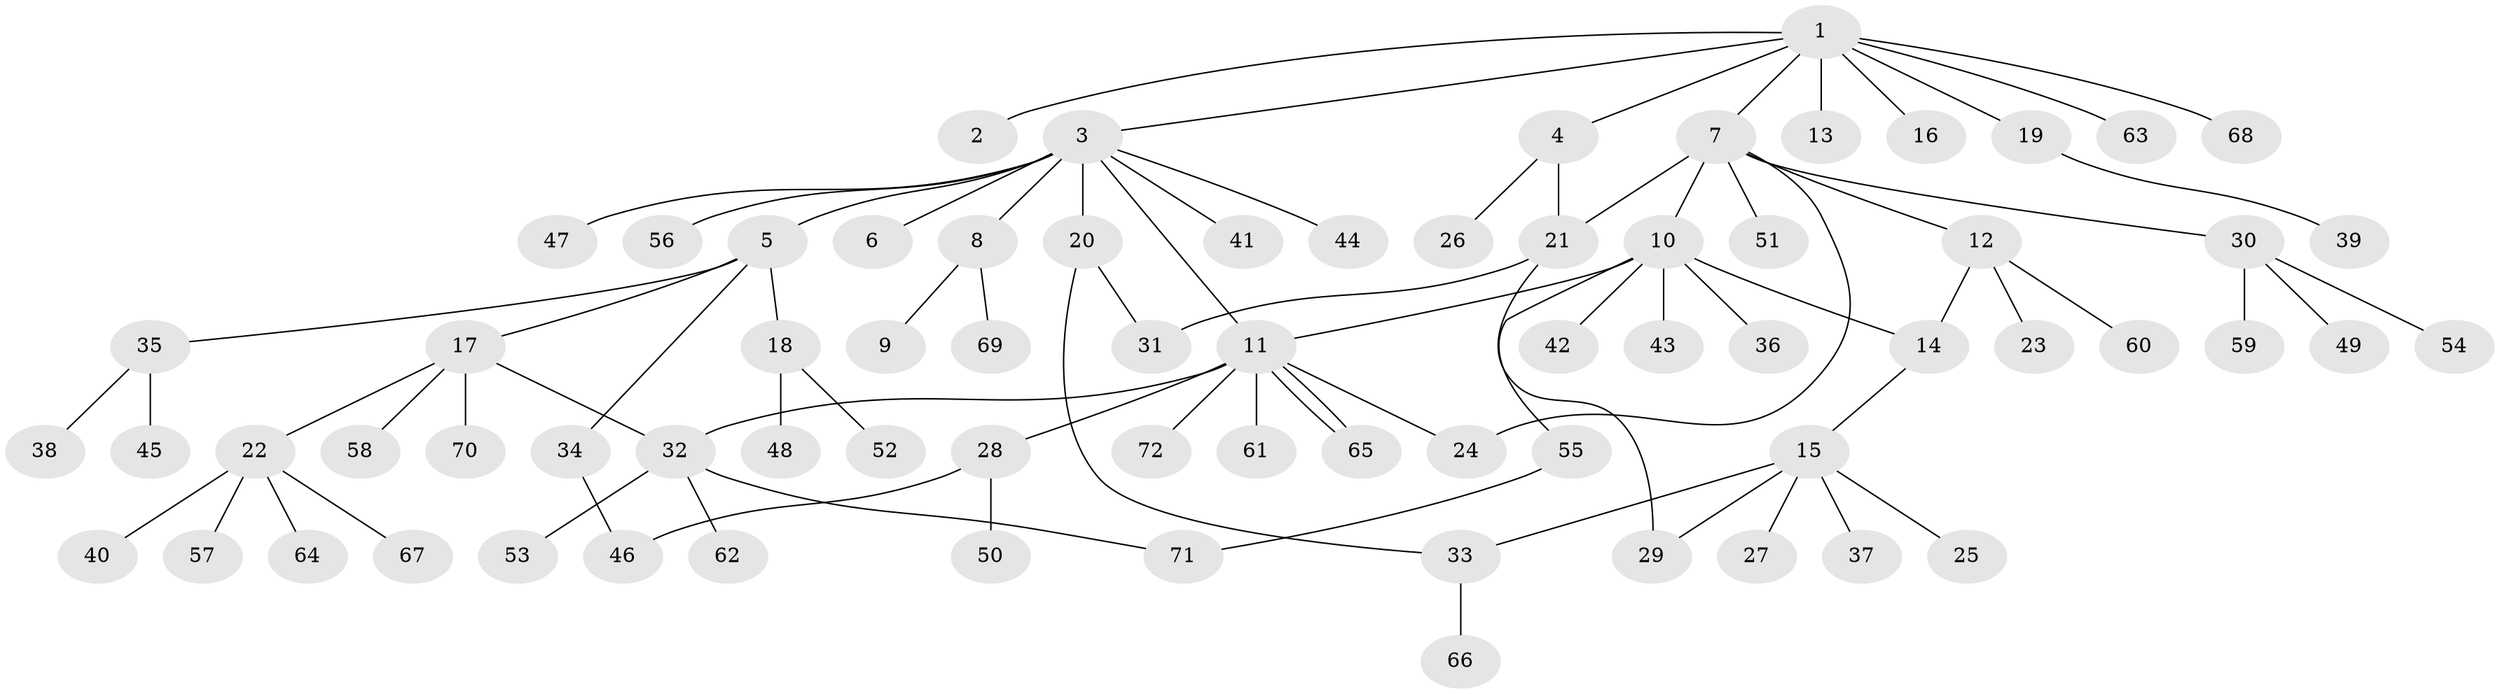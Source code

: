 // Generated by graph-tools (version 1.1) at 2025/49/03/09/25 03:49:50]
// undirected, 72 vertices, 82 edges
graph export_dot {
graph [start="1"]
  node [color=gray90,style=filled];
  1;
  2;
  3;
  4;
  5;
  6;
  7;
  8;
  9;
  10;
  11;
  12;
  13;
  14;
  15;
  16;
  17;
  18;
  19;
  20;
  21;
  22;
  23;
  24;
  25;
  26;
  27;
  28;
  29;
  30;
  31;
  32;
  33;
  34;
  35;
  36;
  37;
  38;
  39;
  40;
  41;
  42;
  43;
  44;
  45;
  46;
  47;
  48;
  49;
  50;
  51;
  52;
  53;
  54;
  55;
  56;
  57;
  58;
  59;
  60;
  61;
  62;
  63;
  64;
  65;
  66;
  67;
  68;
  69;
  70;
  71;
  72;
  1 -- 2;
  1 -- 3;
  1 -- 4;
  1 -- 7;
  1 -- 13;
  1 -- 16;
  1 -- 19;
  1 -- 63;
  1 -- 68;
  3 -- 5;
  3 -- 6;
  3 -- 8;
  3 -- 11;
  3 -- 20;
  3 -- 41;
  3 -- 44;
  3 -- 47;
  3 -- 56;
  4 -- 21;
  4 -- 26;
  5 -- 17;
  5 -- 18;
  5 -- 34;
  5 -- 35;
  7 -- 10;
  7 -- 12;
  7 -- 21;
  7 -- 24;
  7 -- 30;
  7 -- 51;
  8 -- 9;
  8 -- 69;
  10 -- 11;
  10 -- 14;
  10 -- 36;
  10 -- 42;
  10 -- 43;
  10 -- 55;
  11 -- 24;
  11 -- 28;
  11 -- 32;
  11 -- 61;
  11 -- 65;
  11 -- 65;
  11 -- 72;
  12 -- 14;
  12 -- 23;
  12 -- 60;
  14 -- 15;
  15 -- 25;
  15 -- 27;
  15 -- 29;
  15 -- 33;
  15 -- 37;
  17 -- 22;
  17 -- 32;
  17 -- 58;
  17 -- 70;
  18 -- 48;
  18 -- 52;
  19 -- 39;
  20 -- 31;
  20 -- 33;
  21 -- 29;
  21 -- 31;
  22 -- 40;
  22 -- 57;
  22 -- 64;
  22 -- 67;
  28 -- 46;
  28 -- 50;
  30 -- 49;
  30 -- 54;
  30 -- 59;
  32 -- 53;
  32 -- 62;
  32 -- 71;
  33 -- 66;
  34 -- 46;
  35 -- 38;
  35 -- 45;
  55 -- 71;
}
